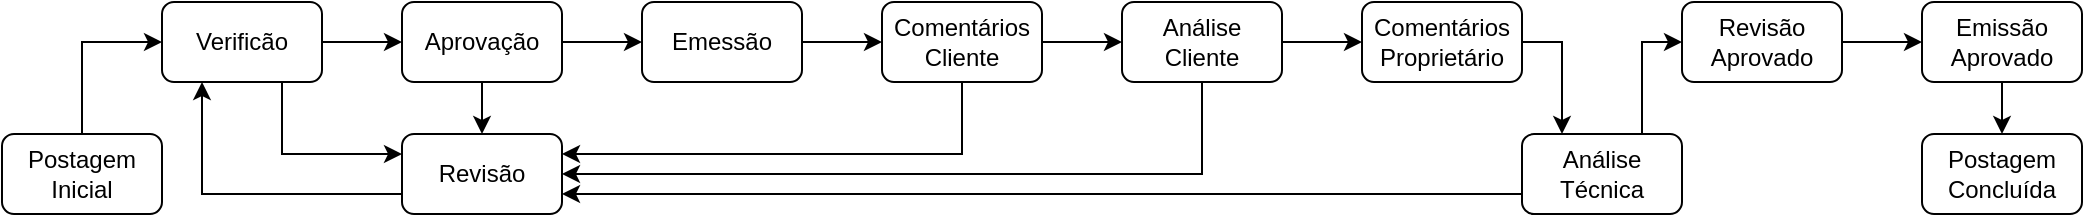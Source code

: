<mxfile version="28.2.5">
  <diagram name="Página-1" id="plLOUN3M6H8fUQBdUBBy">
    <mxGraphModel dx="1353" dy="1503" grid="0" gridSize="10" guides="1" tooltips="1" connect="1" arrows="1" fold="1" page="1" pageScale="1" pageWidth="1169" pageHeight="827" math="0" shadow="0">
      <root>
        <mxCell id="0" />
        <mxCell id="1" parent="0" />
        <mxCell id="EY71eygcpZmccbt1ihIs-49" value="" style="edgeStyle=orthogonalEdgeStyle;rounded=0;orthogonalLoop=1;jettySize=auto;html=1;fontFamily=Helvetica;fontSize=12;fontColor=default;" parent="1" source="EY71eygcpZmccbt1ihIs-33" target="EY71eygcpZmccbt1ihIs-48" edge="1">
          <mxGeometry relative="1" as="geometry">
            <Array as="points">
              <mxPoint x="105" y="-499" />
            </Array>
          </mxGeometry>
        </mxCell>
        <mxCell id="EY71eygcpZmccbt1ihIs-33" value="Postagem Inicial" style="whiteSpace=wrap;html=1;aspect=fixed;align=center;verticalAlign=middle;fontFamily=Helvetica;fontSize=12;fillColor=none;rounded=1;glass=0;rotation=0;" parent="1" vertex="1">
          <mxGeometry x="65" y="-453" width="80" height="40" as="geometry" />
        </mxCell>
        <mxCell id="MfQgQM3FMBS9YXk90TeN-14" style="edgeStyle=orthogonalEdgeStyle;rounded=0;orthogonalLoop=1;jettySize=auto;html=1;exitX=0;exitY=0.75;exitDx=0;exitDy=0;entryX=0.25;entryY=1;entryDx=0;entryDy=0;" edge="1" parent="1" source="EY71eygcpZmccbt1ihIs-43" target="EY71eygcpZmccbt1ihIs-48">
          <mxGeometry relative="1" as="geometry" />
        </mxCell>
        <mxCell id="EY71eygcpZmccbt1ihIs-43" value="Revisão" style="whiteSpace=wrap;html=1;aspect=fixed;align=center;verticalAlign=middle;fontFamily=Helvetica;fontSize=12;fillColor=none;rounded=1;glass=0;rotation=0;" parent="1" vertex="1">
          <mxGeometry x="265" y="-453" width="80" height="40" as="geometry" />
        </mxCell>
        <mxCell id="EY71eygcpZmccbt1ihIs-54" value="" style="edgeStyle=orthogonalEdgeStyle;rounded=0;orthogonalLoop=1;jettySize=auto;html=1;fontFamily=Helvetica;fontSize=12;fontColor=default;strokeColor=default;align=center;verticalAlign=middle;labelBackgroundColor=default;endArrow=classic;" parent="1" source="EY71eygcpZmccbt1ihIs-48" target="EY71eygcpZmccbt1ihIs-53" edge="1">
          <mxGeometry relative="1" as="geometry" />
        </mxCell>
        <mxCell id="MfQgQM3FMBS9YXk90TeN-15" style="edgeStyle=orthogonalEdgeStyle;rounded=0;orthogonalLoop=1;jettySize=auto;html=1;exitX=0.75;exitY=1;exitDx=0;exitDy=0;entryX=0;entryY=0.25;entryDx=0;entryDy=0;" edge="1" parent="1" source="EY71eygcpZmccbt1ihIs-48" target="EY71eygcpZmccbt1ihIs-43">
          <mxGeometry relative="1" as="geometry" />
        </mxCell>
        <mxCell id="EY71eygcpZmccbt1ihIs-48" value="Verificão" style="whiteSpace=wrap;html=1;aspect=fixed;align=center;verticalAlign=middle;fontFamily=Helvetica;fontSize=12;fillColor=none;rounded=1;glass=0;rotation=0;" parent="1" vertex="1">
          <mxGeometry x="145" y="-519" width="80" height="40" as="geometry" />
        </mxCell>
        <mxCell id="EY71eygcpZmccbt1ihIs-56" value="" style="edgeStyle=orthogonalEdgeStyle;rounded=0;orthogonalLoop=1;jettySize=auto;html=1;fontFamily=Helvetica;fontSize=12;fontColor=default;startSize=6;endSize=6;flowAnimation=0;startFillColor=#000000;snapToPoint=0;" parent="1" source="EY71eygcpZmccbt1ihIs-53" target="EY71eygcpZmccbt1ihIs-55" edge="1">
          <mxGeometry relative="1" as="geometry" />
        </mxCell>
        <mxCell id="MfQgQM3FMBS9YXk90TeN-16" style="edgeStyle=orthogonalEdgeStyle;rounded=0;orthogonalLoop=1;jettySize=auto;html=1;exitX=0.5;exitY=1;exitDx=0;exitDy=0;entryX=0.5;entryY=0;entryDx=0;entryDy=0;" edge="1" parent="1" source="EY71eygcpZmccbt1ihIs-53" target="EY71eygcpZmccbt1ihIs-43">
          <mxGeometry relative="1" as="geometry" />
        </mxCell>
        <mxCell id="EY71eygcpZmccbt1ihIs-53" value="Aprovação" style="whiteSpace=wrap;html=1;aspect=fixed;align=center;verticalAlign=middle;fontFamily=Helvetica;fontSize=12;fillColor=none;rounded=1;glass=0;rotation=0;" parent="1" vertex="1">
          <mxGeometry x="265" y="-519" width="80" height="40" as="geometry" />
        </mxCell>
        <mxCell id="EY71eygcpZmccbt1ihIs-61" value="" style="edgeStyle=orthogonalEdgeStyle;rounded=0;orthogonalLoop=1;jettySize=auto;html=1;fontFamily=Helvetica;fontSize=12;fontColor=default;" parent="1" source="EY71eygcpZmccbt1ihIs-55" target="EY71eygcpZmccbt1ihIs-60" edge="1">
          <mxGeometry relative="1" as="geometry" />
        </mxCell>
        <mxCell id="EY71eygcpZmccbt1ihIs-55" value="Emessão" style="whiteSpace=wrap;html=1;aspect=fixed;align=center;verticalAlign=middle;fontFamily=Helvetica;fontSize=12;fillColor=none;rounded=1;glass=0;rotation=0;" parent="1" vertex="1">
          <mxGeometry x="385" y="-519" width="80" height="40" as="geometry" />
        </mxCell>
        <mxCell id="EY71eygcpZmccbt1ihIs-62" style="edgeStyle=orthogonalEdgeStyle;rounded=0;orthogonalLoop=1;jettySize=auto;html=1;exitX=0.5;exitY=1;exitDx=0;exitDy=0;entryX=1;entryY=0.25;entryDx=0;entryDy=0;fontFamily=Helvetica;fontSize=12;fontColor=default;" parent="1" source="EY71eygcpZmccbt1ihIs-60" target="EY71eygcpZmccbt1ihIs-43" edge="1">
          <mxGeometry relative="1" as="geometry" />
        </mxCell>
        <mxCell id="EY71eygcpZmccbt1ihIs-64" value="" style="edgeStyle=orthogonalEdgeStyle;rounded=0;orthogonalLoop=1;jettySize=auto;html=1;fontFamily=Helvetica;fontSize=12;fontColor=default;" parent="1" source="EY71eygcpZmccbt1ihIs-60" target="EY71eygcpZmccbt1ihIs-63" edge="1">
          <mxGeometry relative="1" as="geometry" />
        </mxCell>
        <mxCell id="EY71eygcpZmccbt1ihIs-60" value="Comentários Cliente" style="whiteSpace=wrap;html=1;aspect=fixed;align=center;verticalAlign=middle;fontFamily=Helvetica;fontSize=12;fillColor=none;rounded=1;glass=0;rotation=0;" parent="1" vertex="1">
          <mxGeometry x="505" y="-519" width="80" height="40" as="geometry" />
        </mxCell>
        <mxCell id="EY71eygcpZmccbt1ihIs-65" style="edgeStyle=orthogonalEdgeStyle;rounded=0;orthogonalLoop=1;jettySize=auto;html=1;exitX=0.5;exitY=1;exitDx=0;exitDy=0;entryX=1;entryY=0.5;entryDx=0;entryDy=0;fontFamily=Helvetica;fontSize=12;fontColor=default;" parent="1" source="EY71eygcpZmccbt1ihIs-63" target="EY71eygcpZmccbt1ihIs-43" edge="1">
          <mxGeometry relative="1" as="geometry" />
        </mxCell>
        <mxCell id="EY71eygcpZmccbt1ihIs-67" value="" style="edgeStyle=orthogonalEdgeStyle;rounded=0;orthogonalLoop=1;jettySize=auto;html=1;fontFamily=Helvetica;fontSize=12;fontColor=default;" parent="1" source="EY71eygcpZmccbt1ihIs-63" target="EY71eygcpZmccbt1ihIs-66" edge="1">
          <mxGeometry relative="1" as="geometry" />
        </mxCell>
        <mxCell id="EY71eygcpZmccbt1ihIs-63" value="Análise Cliente" style="whiteSpace=wrap;html=1;aspect=fixed;align=center;verticalAlign=middle;fontFamily=Helvetica;fontSize=12;fillColor=none;rounded=1;glass=0;rotation=0;" parent="1" vertex="1">
          <mxGeometry x="625" y="-519" width="80" height="40" as="geometry" />
        </mxCell>
        <mxCell id="MfQgQM3FMBS9YXk90TeN-8" style="edgeStyle=orthogonalEdgeStyle;rounded=0;orthogonalLoop=1;jettySize=auto;html=1;exitX=1;exitY=0.5;exitDx=0;exitDy=0;entryX=0.25;entryY=0;entryDx=0;entryDy=0;" edge="1" parent="1" source="EY71eygcpZmccbt1ihIs-66" target="EY71eygcpZmccbt1ihIs-68">
          <mxGeometry relative="1" as="geometry" />
        </mxCell>
        <mxCell id="EY71eygcpZmccbt1ihIs-66" value="Comentários Proprietário" style="whiteSpace=wrap;html=1;aspect=fixed;align=center;verticalAlign=middle;fontFamily=Helvetica;fontSize=12;fillColor=none;rounded=1;glass=0;rotation=0;" parent="1" vertex="1">
          <mxGeometry x="745" y="-519" width="80" height="40" as="geometry" />
        </mxCell>
        <mxCell id="MfQgQM3FMBS9YXk90TeN-9" style="edgeStyle=orthogonalEdgeStyle;rounded=0;orthogonalLoop=1;jettySize=auto;html=1;exitX=0.75;exitY=0;exitDx=0;exitDy=0;entryX=0;entryY=0.5;entryDx=0;entryDy=0;" edge="1" parent="1" source="EY71eygcpZmccbt1ihIs-68" target="EY71eygcpZmccbt1ihIs-71">
          <mxGeometry relative="1" as="geometry" />
        </mxCell>
        <mxCell id="MfQgQM3FMBS9YXk90TeN-17" style="edgeStyle=orthogonalEdgeStyle;rounded=0;orthogonalLoop=1;jettySize=auto;html=1;exitX=0;exitY=0.75;exitDx=0;exitDy=0;entryX=1;entryY=0.75;entryDx=0;entryDy=0;" edge="1" parent="1" source="EY71eygcpZmccbt1ihIs-68" target="EY71eygcpZmccbt1ihIs-43">
          <mxGeometry relative="1" as="geometry" />
        </mxCell>
        <mxCell id="EY71eygcpZmccbt1ihIs-68" value="Análise Técnica" style="whiteSpace=wrap;html=1;aspect=fixed;align=center;verticalAlign=middle;fontFamily=Helvetica;fontSize=12;fillColor=none;rounded=1;glass=0;rotation=0;" parent="1" vertex="1">
          <mxGeometry x="825" y="-453" width="80" height="40" as="geometry" />
        </mxCell>
        <mxCell id="EY71eygcpZmccbt1ihIs-76" value="" style="edgeStyle=orthogonalEdgeStyle;rounded=0;orthogonalLoop=1;jettySize=auto;html=1;fontFamily=Helvetica;fontSize=12;fontColor=default;" parent="1" source="EY71eygcpZmccbt1ihIs-71" target="EY71eygcpZmccbt1ihIs-75" edge="1">
          <mxGeometry relative="1" as="geometry" />
        </mxCell>
        <mxCell id="EY71eygcpZmccbt1ihIs-71" value="Revisão Aprovado" style="whiteSpace=wrap;html=1;aspect=fixed;align=center;verticalAlign=middle;fontFamily=Helvetica;fontSize=12;fillColor=none;rounded=1;glass=0;rotation=0;" parent="1" vertex="1">
          <mxGeometry x="905" y="-519" width="80" height="40" as="geometry" />
        </mxCell>
        <mxCell id="EY71eygcpZmccbt1ihIs-78" value="" style="edgeStyle=orthogonalEdgeStyle;rounded=0;orthogonalLoop=1;jettySize=auto;html=1;fontFamily=Helvetica;fontSize=12;fontColor=default;" parent="1" source="EY71eygcpZmccbt1ihIs-75" target="EY71eygcpZmccbt1ihIs-77" edge="1">
          <mxGeometry relative="1" as="geometry" />
        </mxCell>
        <mxCell id="EY71eygcpZmccbt1ihIs-75" value="Emissão Aprovado" style="whiteSpace=wrap;html=1;aspect=fixed;align=center;verticalAlign=middle;fontFamily=Helvetica;fontSize=12;fillColor=none;rounded=1;glass=0;rotation=0;" parent="1" vertex="1">
          <mxGeometry x="1025" y="-519" width="80" height="40" as="geometry" />
        </mxCell>
        <mxCell id="EY71eygcpZmccbt1ihIs-77" value="Postagem Concluída" style="whiteSpace=wrap;html=1;aspect=fixed;align=center;verticalAlign=middle;fontFamily=Helvetica;fontSize=12;fillColor=none;rounded=1;glass=0;rotation=0;" parent="1" vertex="1">
          <mxGeometry x="1025" y="-453" width="80" height="40" as="geometry" />
        </mxCell>
      </root>
    </mxGraphModel>
  </diagram>
</mxfile>
